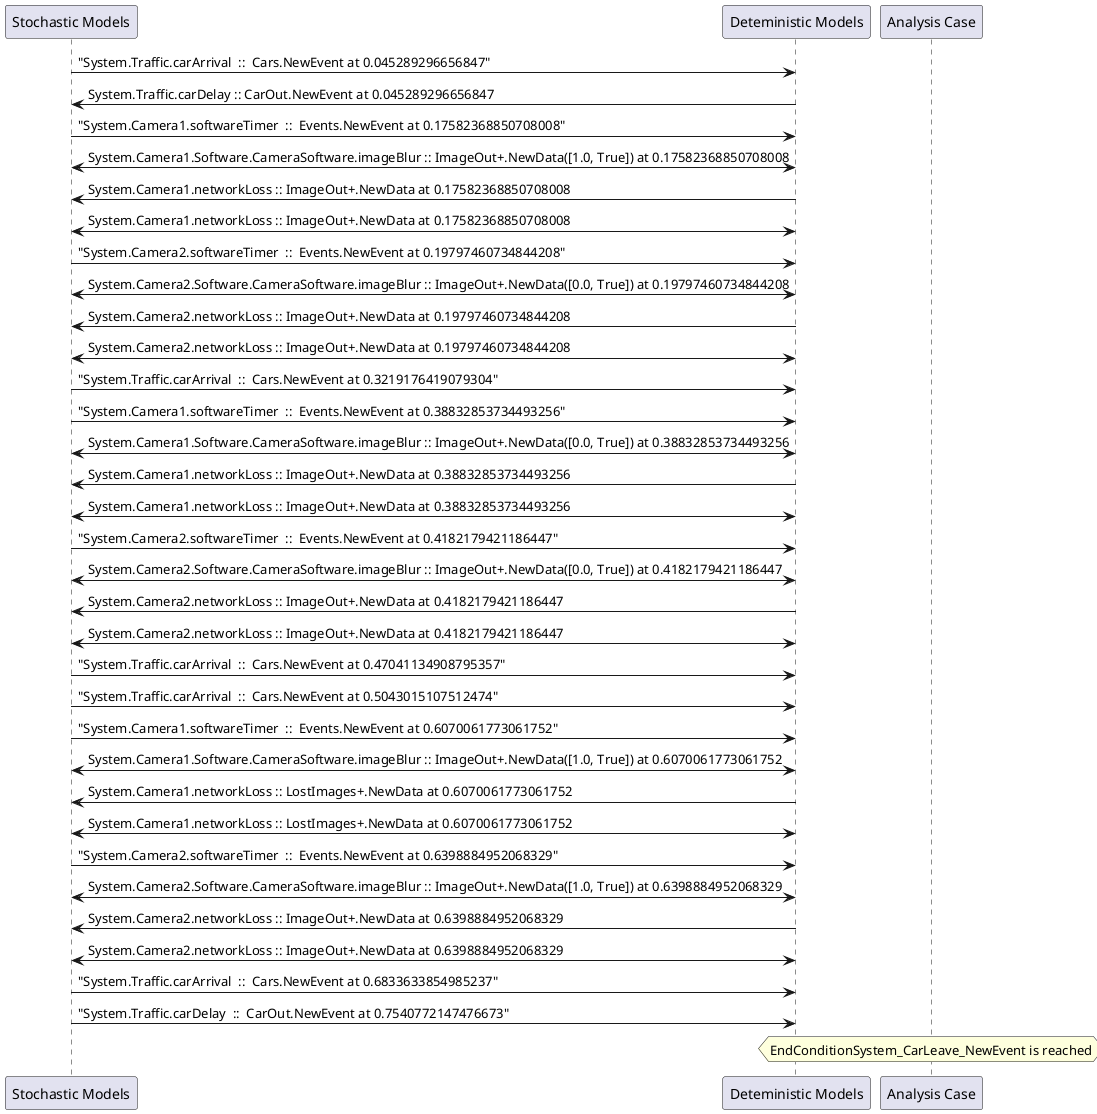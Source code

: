 
	@startuml
	participant "Stochastic Models" as stochmodel
	participant "Deteministic Models" as detmodel
	participant "Analysis Case" as analysis
	{12681_stop} stochmodel -> detmodel : "System.Traffic.carArrival  ::  Cars.NewEvent at 0.045289296656847"
{12691_start} detmodel -> stochmodel : System.Traffic.carDelay :: CarOut.NewEvent at 0.045289296656847
{12650_stop} stochmodel -> detmodel : "System.Camera1.softwareTimer  ::  Events.NewEvent at 0.17582368850708008"
detmodel <-> stochmodel : System.Camera1.Software.CameraSoftware.imageBlur :: ImageOut+.NewData([1.0, True]) at 0.17582368850708008
detmodel -> stochmodel : System.Camera1.networkLoss :: ImageOut+.NewData at 0.17582368850708008
detmodel <-> stochmodel : System.Camera1.networkLoss :: ImageOut+.NewData at 0.17582368850708008
{12665_stop} stochmodel -> detmodel : "System.Camera2.softwareTimer  ::  Events.NewEvent at 0.19797460734844208"
detmodel <-> stochmodel : System.Camera2.Software.CameraSoftware.imageBlur :: ImageOut+.NewData([0.0, True]) at 0.19797460734844208
detmodel -> stochmodel : System.Camera2.networkLoss :: ImageOut+.NewData at 0.19797460734844208
detmodel <-> stochmodel : System.Camera2.networkLoss :: ImageOut+.NewData at 0.19797460734844208
{12682_stop} stochmodel -> detmodel : "System.Traffic.carArrival  ::  Cars.NewEvent at 0.3219176419079304"
{12651_stop} stochmodel -> detmodel : "System.Camera1.softwareTimer  ::  Events.NewEvent at 0.38832853734493256"
detmodel <-> stochmodel : System.Camera1.Software.CameraSoftware.imageBlur :: ImageOut+.NewData([0.0, True]) at 0.38832853734493256
detmodel -> stochmodel : System.Camera1.networkLoss :: ImageOut+.NewData at 0.38832853734493256
detmodel <-> stochmodel : System.Camera1.networkLoss :: ImageOut+.NewData at 0.38832853734493256
{12666_stop} stochmodel -> detmodel : "System.Camera2.softwareTimer  ::  Events.NewEvent at 0.4182179421186447"
detmodel <-> stochmodel : System.Camera2.Software.CameraSoftware.imageBlur :: ImageOut+.NewData([0.0, True]) at 0.4182179421186447
detmodel -> stochmodel : System.Camera2.networkLoss :: ImageOut+.NewData at 0.4182179421186447
detmodel <-> stochmodel : System.Camera2.networkLoss :: ImageOut+.NewData at 0.4182179421186447
{12683_stop} stochmodel -> detmodel : "System.Traffic.carArrival  ::  Cars.NewEvent at 0.47041134908795357"
{12684_stop} stochmodel -> detmodel : "System.Traffic.carArrival  ::  Cars.NewEvent at 0.5043015107512474"
{12652_stop} stochmodel -> detmodel : "System.Camera1.softwareTimer  ::  Events.NewEvent at 0.6070061773061752"
detmodel <-> stochmodel : System.Camera1.Software.CameraSoftware.imageBlur :: ImageOut+.NewData([1.0, True]) at 0.6070061773061752
detmodel -> stochmodel : System.Camera1.networkLoss :: LostImages+.NewData at 0.6070061773061752
detmodel <-> stochmodel : System.Camera1.networkLoss :: LostImages+.NewData at 0.6070061773061752
{12667_stop} stochmodel -> detmodel : "System.Camera2.softwareTimer  ::  Events.NewEvent at 0.6398884952068329"
detmodel <-> stochmodel : System.Camera2.Software.CameraSoftware.imageBlur :: ImageOut+.NewData([1.0, True]) at 0.6398884952068329
detmodel -> stochmodel : System.Camera2.networkLoss :: ImageOut+.NewData at 0.6398884952068329
detmodel <-> stochmodel : System.Camera2.networkLoss :: ImageOut+.NewData at 0.6398884952068329
{12685_stop} stochmodel -> detmodel : "System.Traffic.carArrival  ::  Cars.NewEvent at 0.6833633854985237"
{12691_stop} stochmodel -> detmodel : "System.Traffic.carDelay  ::  CarOut.NewEvent at 0.7540772147476673"
{12691_start} <-> {12691_stop} : delay
hnote over analysis 
EndConditionSystem_CarLeave_NewEvent is reached
endnote
@enduml